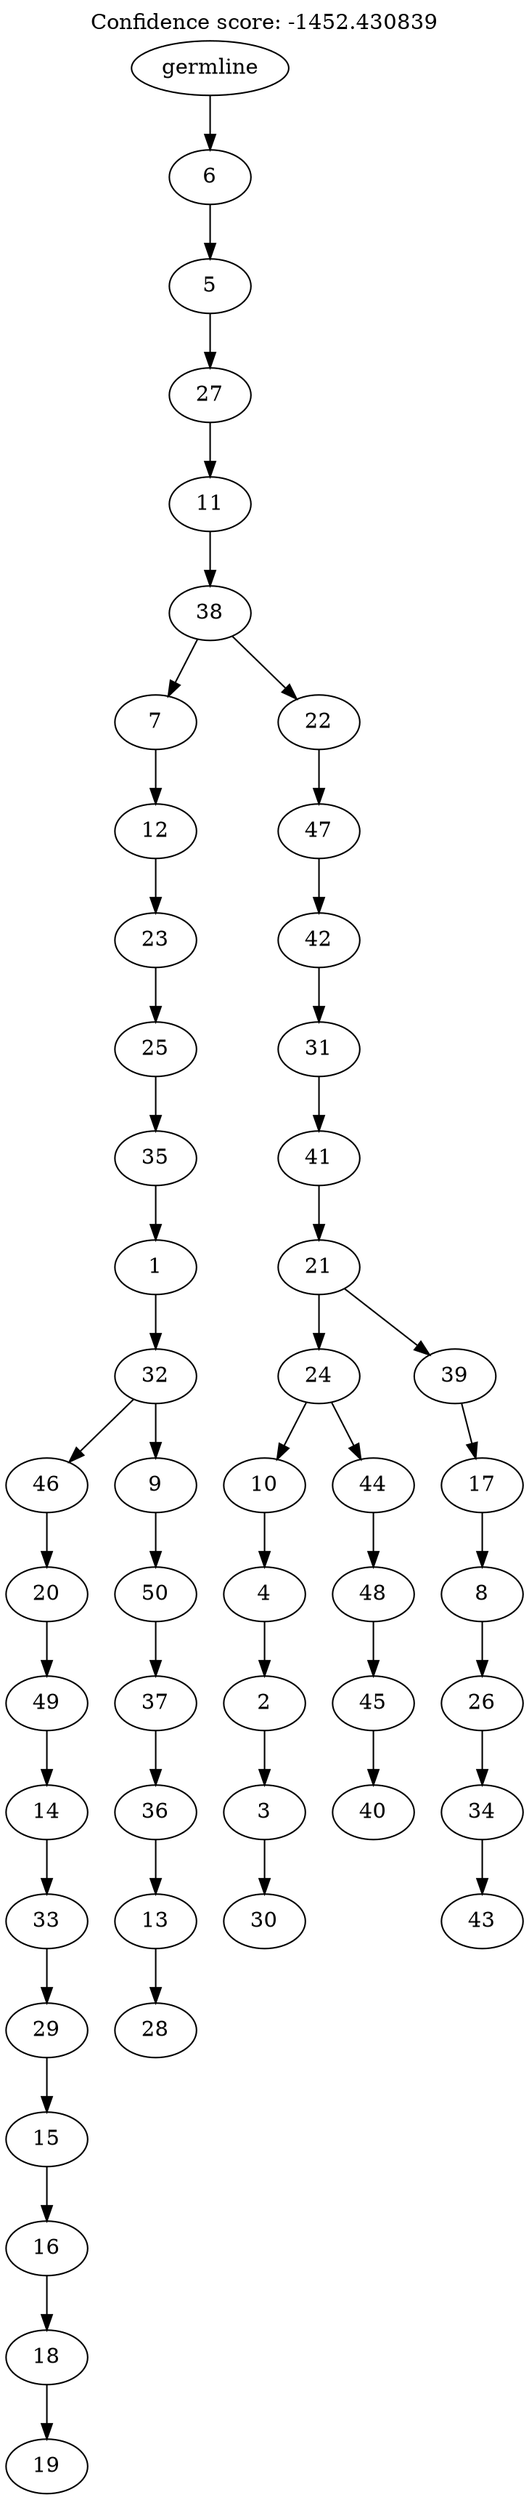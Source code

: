 digraph g {
	"49" -> "50";
	"50" [label="19"];
	"48" -> "49";
	"49" [label="18"];
	"47" -> "48";
	"48" [label="16"];
	"46" -> "47";
	"47" [label="15"];
	"45" -> "46";
	"46" [label="29"];
	"44" -> "45";
	"45" [label="33"];
	"43" -> "44";
	"44" [label="14"];
	"42" -> "43";
	"43" [label="49"];
	"41" -> "42";
	"42" [label="20"];
	"39" -> "40";
	"40" [label="28"];
	"38" -> "39";
	"39" [label="13"];
	"37" -> "38";
	"38" [label="36"];
	"36" -> "37";
	"37" [label="37"];
	"35" -> "36";
	"36" [label="50"];
	"34" -> "35";
	"35" [label="9"];
	"34" -> "41";
	"41" [label="46"];
	"33" -> "34";
	"34" [label="32"];
	"32" -> "33";
	"33" [label="1"];
	"31" -> "32";
	"32" [label="35"];
	"30" -> "31";
	"31" [label="25"];
	"29" -> "30";
	"30" [label="23"];
	"28" -> "29";
	"29" [label="12"];
	"26" -> "27";
	"27" [label="30"];
	"25" -> "26";
	"26" [label="3"];
	"24" -> "25";
	"25" [label="2"];
	"23" -> "24";
	"24" [label="4"];
	"21" -> "22";
	"22" [label="40"];
	"20" -> "21";
	"21" [label="45"];
	"19" -> "20";
	"20" [label="48"];
	"18" -> "19";
	"19" [label="44"];
	"18" -> "23";
	"23" [label="10"];
	"16" -> "17";
	"17" [label="43"];
	"15" -> "16";
	"16" [label="34"];
	"14" -> "15";
	"15" [label="26"];
	"13" -> "14";
	"14" [label="8"];
	"12" -> "13";
	"13" [label="17"];
	"11" -> "12";
	"12" [label="39"];
	"11" -> "18";
	"18" [label="24"];
	"10" -> "11";
	"11" [label="21"];
	"9" -> "10";
	"10" [label="41"];
	"8" -> "9";
	"9" [label="31"];
	"7" -> "8";
	"8" [label="42"];
	"6" -> "7";
	"7" [label="47"];
	"5" -> "6";
	"6" [label="22"];
	"5" -> "28";
	"28" [label="7"];
	"4" -> "5";
	"5" [label="38"];
	"3" -> "4";
	"4" [label="11"];
	"2" -> "3";
	"3" [label="27"];
	"1" -> "2";
	"2" [label="5"];
	"0" -> "1";
	"1" [label="6"];
	"0" [label="germline"];
	labelloc="t";
	label="Confidence score: -1452.430839";
}
